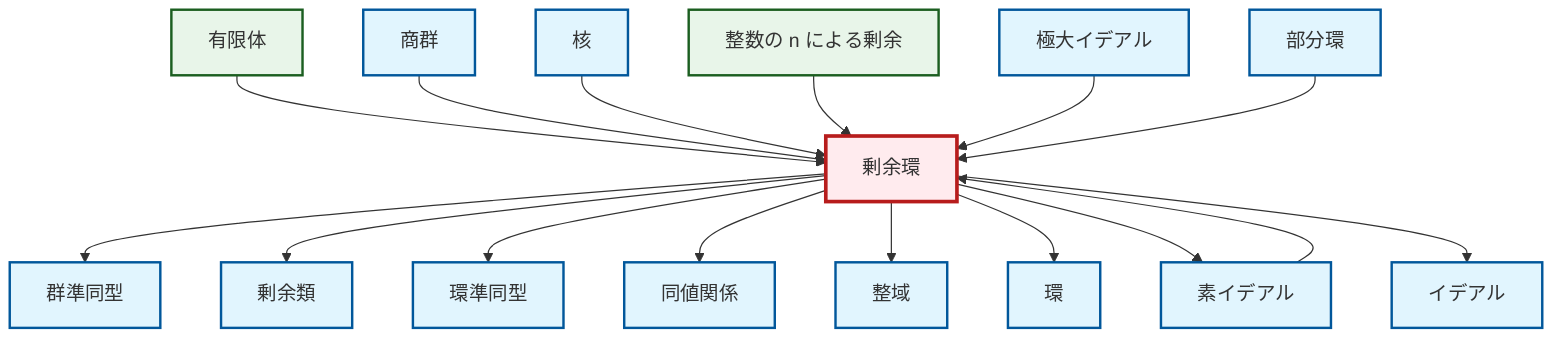 graph TD
    classDef definition fill:#e1f5fe,stroke:#01579b,stroke-width:2px
    classDef theorem fill:#f3e5f5,stroke:#4a148c,stroke-width:2px
    classDef axiom fill:#fff3e0,stroke:#e65100,stroke-width:2px
    classDef example fill:#e8f5e9,stroke:#1b5e20,stroke-width:2px
    classDef current fill:#ffebee,stroke:#b71c1c,stroke-width:3px
    def-coset["剰余類"]:::definition
    def-ring["環"]:::definition
    def-subring["部分環"]:::definition
    def-quotient-ring["剰余環"]:::definition
    def-quotient-group["商群"]:::definition
    def-ring-homomorphism["環準同型"]:::definition
    def-equivalence-relation["同値関係"]:::definition
    def-homomorphism["群準同型"]:::definition
    def-kernel["核"]:::definition
    def-integral-domain["整域"]:::definition
    def-maximal-ideal["極大イデアル"]:::definition
    ex-quotient-integers-mod-n["整数の n による剰余"]:::example
    def-prime-ideal["素イデアル"]:::definition
    def-ideal["イデアル"]:::definition
    ex-finite-field["有限体"]:::example
    def-quotient-ring --> def-homomorphism
    def-quotient-ring --> def-coset
    ex-finite-field --> def-quotient-ring
    def-quotient-ring --> def-ring-homomorphism
    def-prime-ideal --> def-quotient-ring
    def-quotient-ring --> def-equivalence-relation
    def-quotient-ring --> def-integral-domain
    def-quotient-group --> def-quotient-ring
    def-quotient-ring --> def-ring
    def-quotient-ring --> def-prime-ideal
    def-quotient-ring --> def-ideal
    def-kernel --> def-quotient-ring
    ex-quotient-integers-mod-n --> def-quotient-ring
    def-maximal-ideal --> def-quotient-ring
    def-subring --> def-quotient-ring
    class def-quotient-ring current